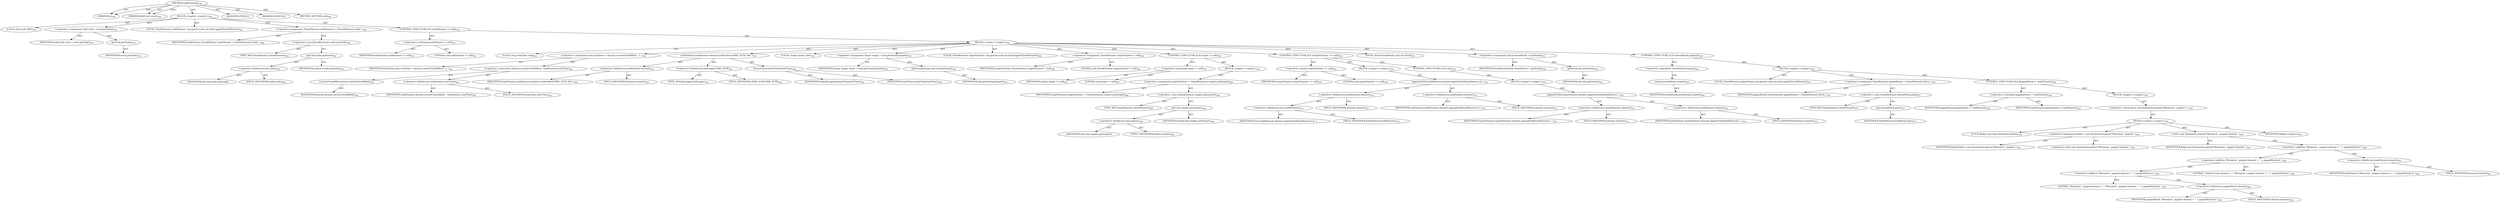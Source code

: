 digraph "taskFinished" {  
"111669149705" [label = <(METHOD,taskFinished)<SUB>338</SUB>> ]
"115964116995" [label = <(PARAM,this)<SUB>338</SUB>> ]
"115964117008" [label = <(PARAM,BuildEvent event)<SUB>338</SUB>> ]
"25769803809" [label = <(BLOCK,&lt;empty&gt;,&lt;empty&gt;)<SUB>338</SUB>> ]
"94489280536" [label = <(LOCAL,Task task: ANY)<SUB>339</SUB>> ]
"30064771298" [label = <(&lt;operator&gt;.assignment,Task task = event.getTask())<SUB>339</SUB>> ]
"68719476893" [label = <(IDENTIFIER,task,Task task = event.getTask())<SUB>339</SUB>> ]
"30064771299" [label = <(getTask,getTask())<SUB>339</SUB>> ]
"68719476894" [label = <(IDENTIFIER,event,getTask())<SUB>339</SUB>> ]
"94489280537" [label = <(LOCAL,TimedElement taskElement: org.apache.tools.ant.XmlLogger$TimedElement)<SUB>340</SUB>> ]
"30064771300" [label = <(&lt;operator&gt;.assignment,TimedElement taskElement = (TimedElement) tasks...)<SUB>340</SUB>> ]
"68719476895" [label = <(IDENTIFIER,taskElement,TimedElement taskElement = (TimedElement) tasks...)<SUB>340</SUB>> ]
"30064771301" [label = <(&lt;operator&gt;.cast,(TimedElement) tasks.get(task))<SUB>340</SUB>> ]
"180388626447" [label = <(TYPE_REF,TimedElement,TimedElement)<SUB>340</SUB>> ]
"30064771302" [label = <(get,this.tasks.get(task))<SUB>340</SUB>> ]
"30064771303" [label = <(&lt;operator&gt;.fieldAccess,this.tasks)<SUB>340</SUB>> ]
"68719476896" [label = <(IDENTIFIER,this,this.tasks.get(task))> ]
"55834574913" [label = <(FIELD_IDENTIFIER,tasks,tasks)<SUB>340</SUB>> ]
"68719476897" [label = <(IDENTIFIER,task,this.tasks.get(task))<SUB>340</SUB>> ]
"47244640276" [label = <(CONTROL_STRUCTURE,IF,if (taskElement != null))<SUB>341</SUB>> ]
"30064771304" [label = <(&lt;operator&gt;.notEquals,taskElement != null)<SUB>341</SUB>> ]
"68719476898" [label = <(IDENTIFIER,taskElement,taskElement != null)<SUB>341</SUB>> ]
"90194313242" [label = <(LITERAL,null,taskElement != null)<SUB>341</SUB>> ]
"25769803810" [label = <(BLOCK,&lt;empty&gt;,&lt;empty&gt;)<SUB>341</SUB>> ]
"94489280538" [label = <(LOCAL,long totalTime: long)<SUB>342</SUB>> ]
"30064771305" [label = <(&lt;operator&gt;.assignment,long totalTime = System.currentTimeMillis() - t...)<SUB>342</SUB>> ]
"68719476899" [label = <(IDENTIFIER,totalTime,long totalTime = System.currentTimeMillis() - t...)<SUB>342</SUB>> ]
"30064771306" [label = <(&lt;operator&gt;.subtraction,System.currentTimeMillis() - taskElement.startTime)<SUB>342</SUB>> ]
"30064771307" [label = <(currentTimeMillis,System.currentTimeMillis())<SUB>342</SUB>> ]
"68719476900" [label = <(IDENTIFIER,System,System.currentTimeMillis())<SUB>342</SUB>> ]
"30064771308" [label = <(&lt;operator&gt;.fieldAccess,taskElement.startTime)<SUB>342</SUB>> ]
"68719476901" [label = <(IDENTIFIER,taskElement,System.currentTimeMillis() - taskElement.startTime)<SUB>342</SUB>> ]
"55834574914" [label = <(FIELD_IDENTIFIER,startTime,startTime)<SUB>342</SUB>> ]
"30064771309" [label = <(setAttribute,taskElement.element.setAttribute(TIME_ATTR, Def...)<SUB>343</SUB>> ]
"30064771310" [label = <(&lt;operator&gt;.fieldAccess,taskElement.element)<SUB>343</SUB>> ]
"68719476902" [label = <(IDENTIFIER,taskElement,taskElement.element.setAttribute(TIME_ATTR, Def...)<SUB>343</SUB>> ]
"55834574915" [label = <(FIELD_IDENTIFIER,element,element)<SUB>343</SUB>> ]
"30064771311" [label = <(&lt;operator&gt;.fieldAccess,XmlLogger.TIME_ATTR)<SUB>343</SUB>> ]
"180388626448" [label = <(TYPE_REF,XmlLogger,XmlLogger)<SUB>343</SUB>> ]
"55834574916" [label = <(FIELD_IDENTIFIER,TIME_ATTR,TIME_ATTR)<SUB>343</SUB>> ]
"30064771312" [label = <(formatTime,formatTime(totalTime))<SUB>344</SUB>> ]
"68719476903" [label = <(IDENTIFIER,DefaultLogger,formatTime(totalTime))<SUB>344</SUB>> ]
"68719476904" [label = <(IDENTIFIER,totalTime,formatTime(totalTime))<SUB>344</SUB>> ]
"94489280539" [label = <(LOCAL,Target target: ANY)<SUB>345</SUB>> ]
"30064771313" [label = <(&lt;operator&gt;.assignment,Target target = task.getOwningTarget())<SUB>345</SUB>> ]
"68719476905" [label = <(IDENTIFIER,target,Target target = task.getOwningTarget())<SUB>345</SUB>> ]
"30064771314" [label = <(getOwningTarget,getOwningTarget())<SUB>345</SUB>> ]
"68719476906" [label = <(IDENTIFIER,task,getOwningTarget())<SUB>345</SUB>> ]
"94489280540" [label = <(LOCAL,TimedElement targetElement: org.apache.tools.ant.XmlLogger$TimedElement)<SUB>346</SUB>> ]
"30064771315" [label = <(&lt;operator&gt;.assignment,TimedElement targetElement = null)<SUB>346</SUB>> ]
"68719476907" [label = <(IDENTIFIER,targetElement,TimedElement targetElement = null)<SUB>346</SUB>> ]
"90194313243" [label = <(LITERAL,null,TimedElement targetElement = null)<SUB>346</SUB>> ]
"47244640277" [label = <(CONTROL_STRUCTURE,IF,if (target != null))<SUB>347</SUB>> ]
"30064771316" [label = <(&lt;operator&gt;.notEquals,target != null)<SUB>347</SUB>> ]
"68719476908" [label = <(IDENTIFIER,target,target != null)<SUB>347</SUB>> ]
"90194313244" [label = <(LITERAL,null,target != null)<SUB>347</SUB>> ]
"25769803811" [label = <(BLOCK,&lt;empty&gt;,&lt;empty&gt;)<SUB>347</SUB>> ]
"30064771317" [label = <(&lt;operator&gt;.assignment,targetElement = (TimedElement) targets.get(target))<SUB>348</SUB>> ]
"68719476909" [label = <(IDENTIFIER,targetElement,targetElement = (TimedElement) targets.get(target))<SUB>348</SUB>> ]
"30064771318" [label = <(&lt;operator&gt;.cast,(TimedElement) targets.get(target))<SUB>348</SUB>> ]
"180388626449" [label = <(TYPE_REF,TimedElement,TimedElement)<SUB>348</SUB>> ]
"30064771319" [label = <(get,this.targets.get(target))<SUB>348</SUB>> ]
"30064771320" [label = <(&lt;operator&gt;.fieldAccess,this.targets)<SUB>348</SUB>> ]
"68719476910" [label = <(IDENTIFIER,this,this.targets.get(target))> ]
"55834574917" [label = <(FIELD_IDENTIFIER,targets,targets)<SUB>348</SUB>> ]
"68719476911" [label = <(IDENTIFIER,target,this.targets.get(target))<SUB>348</SUB>> ]
"47244640278" [label = <(CONTROL_STRUCTURE,IF,if (targetElement == null))<SUB>350</SUB>> ]
"30064771321" [label = <(&lt;operator&gt;.equals,targetElement == null)<SUB>350</SUB>> ]
"68719476912" [label = <(IDENTIFIER,targetElement,targetElement == null)<SUB>350</SUB>> ]
"90194313245" [label = <(LITERAL,null,targetElement == null)<SUB>350</SUB>> ]
"25769803812" [label = <(BLOCK,&lt;empty&gt;,&lt;empty&gt;)<SUB>350</SUB>> ]
"30064771322" [label = <(appendChild,buildElement.element.appendChild(taskElement.el...)<SUB>351</SUB>> ]
"30064771323" [label = <(&lt;operator&gt;.fieldAccess,buildElement.element)<SUB>351</SUB>> ]
"30064771324" [label = <(&lt;operator&gt;.fieldAccess,this.buildElement)<SUB>351</SUB>> ]
"68719476913" [label = <(IDENTIFIER,this,buildElement.element.appendChild(taskElement.el...)> ]
"55834574918" [label = <(FIELD_IDENTIFIER,buildElement,buildElement)<SUB>351</SUB>> ]
"55834574919" [label = <(FIELD_IDENTIFIER,element,element)<SUB>351</SUB>> ]
"30064771325" [label = <(&lt;operator&gt;.fieldAccess,taskElement.element)<SUB>351</SUB>> ]
"68719476914" [label = <(IDENTIFIER,taskElement,buildElement.element.appendChild(taskElement.el...)<SUB>351</SUB>> ]
"55834574920" [label = <(FIELD_IDENTIFIER,element,element)<SUB>351</SUB>> ]
"47244640279" [label = <(CONTROL_STRUCTURE,ELSE,else)<SUB>352</SUB>> ]
"25769803813" [label = <(BLOCK,&lt;empty&gt;,&lt;empty&gt;)<SUB>352</SUB>> ]
"30064771326" [label = <(appendChild,targetElement.element.appendChild(taskElement.e...)<SUB>353</SUB>> ]
"30064771327" [label = <(&lt;operator&gt;.fieldAccess,targetElement.element)<SUB>353</SUB>> ]
"68719476915" [label = <(IDENTIFIER,targetElement,targetElement.element.appendChild(taskElement.e...)<SUB>353</SUB>> ]
"55834574921" [label = <(FIELD_IDENTIFIER,element,element)<SUB>353</SUB>> ]
"30064771328" [label = <(&lt;operator&gt;.fieldAccess,taskElement.element)<SUB>353</SUB>> ]
"68719476916" [label = <(IDENTIFIER,taskElement,targetElement.element.appendChild(taskElement.e...)<SUB>353</SUB>> ]
"55834574922" [label = <(FIELD_IDENTIFIER,element,element)<SUB>353</SUB>> ]
"94489280541" [label = <(LOCAL,Stack threadStack: java.util.Stack)<SUB>355</SUB>> ]
"30064771329" [label = <(&lt;operator&gt;.assignment,Stack threadStack = getStack())<SUB>355</SUB>> ]
"68719476917" [label = <(IDENTIFIER,threadStack,Stack threadStack = getStack())<SUB>355</SUB>> ]
"30064771330" [label = <(getStack,this.getStack())<SUB>355</SUB>> ]
"68719476739" [label = <(IDENTIFIER,this,this.getStack())<SUB>355</SUB>> ]
"47244640280" [label = <(CONTROL_STRUCTURE,IF,if (!threadStack.empty()))<SUB>356</SUB>> ]
"30064771331" [label = <(&lt;operator&gt;.logicalNot,!threadStack.empty())<SUB>356</SUB>> ]
"30064771332" [label = <(empty,threadStack.empty())<SUB>356</SUB>> ]
"68719476918" [label = <(IDENTIFIER,threadStack,threadStack.empty())<SUB>356</SUB>> ]
"25769803814" [label = <(BLOCK,&lt;empty&gt;,&lt;empty&gt;)<SUB>356</SUB>> ]
"94489280542" [label = <(LOCAL,TimedElement poppedStack: org.apache.tools.ant.XmlLogger$TimedElement)<SUB>357</SUB>> ]
"30064771333" [label = <(&lt;operator&gt;.assignment,TimedElement poppedStack = (TimedElement) threa...)<SUB>357</SUB>> ]
"68719476919" [label = <(IDENTIFIER,poppedStack,TimedElement poppedStack = (TimedElement) threa...)<SUB>357</SUB>> ]
"30064771334" [label = <(&lt;operator&gt;.cast,(TimedElement) threadStack.pop())<SUB>357</SUB>> ]
"180388626450" [label = <(TYPE_REF,TimedElement,TimedElement)<SUB>357</SUB>> ]
"30064771335" [label = <(pop,threadStack.pop())<SUB>357</SUB>> ]
"68719476920" [label = <(IDENTIFIER,threadStack,threadStack.pop())<SUB>357</SUB>> ]
"47244640281" [label = <(CONTROL_STRUCTURE,IF,if (poppedStack != taskElement))<SUB>358</SUB>> ]
"30064771336" [label = <(&lt;operator&gt;.notEquals,poppedStack != taskElement)<SUB>358</SUB>> ]
"68719476921" [label = <(IDENTIFIER,poppedStack,poppedStack != taskElement)<SUB>358</SUB>> ]
"68719476922" [label = <(IDENTIFIER,taskElement,poppedStack != taskElement)<SUB>358</SUB>> ]
"25769803815" [label = <(BLOCK,&lt;empty&gt;,&lt;empty&gt;)<SUB>358</SUB>> ]
"30064771337" [label = <(&lt;operator&gt;.throw,throw new RuntimeException(&quot;Mismatch - popped e...)<SUB>359</SUB>> ]
"25769803816" [label = <(BLOCK,&lt;empty&gt;,&lt;empty&gt;)<SUB>359</SUB>> ]
"94489280543" [label = <(LOCAL,$obj4: java.lang.RuntimeException)<SUB>359</SUB>> ]
"30064771338" [label = <(&lt;operator&gt;.assignment,$obj4 = new RuntimeException(&quot;Mismatch - popped...)<SUB>359</SUB>> ]
"68719476923" [label = <(IDENTIFIER,$obj4,$obj4 = new RuntimeException(&quot;Mismatch - popped...)<SUB>359</SUB>> ]
"30064771339" [label = <(&lt;operator&gt;.alloc,new RuntimeException(&quot;Mismatch - popped element...)<SUB>359</SUB>> ]
"30064771340" [label = <(&lt;init&gt;,new RuntimeException(&quot;Mismatch - popped element...)<SUB>359</SUB>> ]
"68719476924" [label = <(IDENTIFIER,$obj4,new RuntimeException(&quot;Mismatch - popped element...)<SUB>359</SUB>> ]
"30064771341" [label = <(&lt;operator&gt;.addition,&quot;Mismatch - popped element = &quot; + poppedStack.el...)<SUB>359</SUB>> ]
"30064771342" [label = <(&lt;operator&gt;.addition,&quot;Mismatch - popped element = &quot; + poppedStack.el...)<SUB>359</SUB>> ]
"30064771343" [label = <(&lt;operator&gt;.addition,&quot;Mismatch - popped element = &quot; + poppedStack.el...)<SUB>359</SUB>> ]
"90194313246" [label = <(LITERAL,&quot;Mismatch - popped element = &quot;,&quot;Mismatch - popped element = &quot; + poppedStack.el...)<SUB>359</SUB>> ]
"30064771344" [label = <(&lt;operator&gt;.fieldAccess,poppedStack.element)<SUB>360</SUB>> ]
"68719476925" [label = <(IDENTIFIER,poppedStack,&quot;Mismatch - popped element = &quot; + poppedStack.el...)<SUB>360</SUB>> ]
"55834574923" [label = <(FIELD_IDENTIFIER,element,element)<SUB>360</SUB>> ]
"90194313247" [label = <(LITERAL,&quot; finished task element = &quot;,&quot;Mismatch - popped element = &quot; + poppedStack.el...)<SUB>360</SUB>> ]
"30064771345" [label = <(&lt;operator&gt;.fieldAccess,taskElement.element)<SUB>361</SUB>> ]
"68719476926" [label = <(IDENTIFIER,taskElement,&quot;Mismatch - popped element = &quot; + poppedStack.el...)<SUB>361</SUB>> ]
"55834574924" [label = <(FIELD_IDENTIFIER,element,element)<SUB>361</SUB>> ]
"68719476927" [label = <(IDENTIFIER,$obj4,&lt;empty&gt;)<SUB>359</SUB>> ]
"133143986226" [label = <(MODIFIER,PUBLIC)> ]
"133143986227" [label = <(MODIFIER,VIRTUAL)> ]
"128849018889" [label = <(METHOD_RETURN,void)<SUB>338</SUB>> ]
  "111669149705" -> "115964116995"  [ label = "AST: "] 
  "111669149705" -> "115964117008"  [ label = "AST: "] 
  "111669149705" -> "25769803809"  [ label = "AST: "] 
  "111669149705" -> "133143986226"  [ label = "AST: "] 
  "111669149705" -> "133143986227"  [ label = "AST: "] 
  "111669149705" -> "128849018889"  [ label = "AST: "] 
  "25769803809" -> "94489280536"  [ label = "AST: "] 
  "25769803809" -> "30064771298"  [ label = "AST: "] 
  "25769803809" -> "94489280537"  [ label = "AST: "] 
  "25769803809" -> "30064771300"  [ label = "AST: "] 
  "25769803809" -> "47244640276"  [ label = "AST: "] 
  "30064771298" -> "68719476893"  [ label = "AST: "] 
  "30064771298" -> "30064771299"  [ label = "AST: "] 
  "30064771299" -> "68719476894"  [ label = "AST: "] 
  "30064771300" -> "68719476895"  [ label = "AST: "] 
  "30064771300" -> "30064771301"  [ label = "AST: "] 
  "30064771301" -> "180388626447"  [ label = "AST: "] 
  "30064771301" -> "30064771302"  [ label = "AST: "] 
  "30064771302" -> "30064771303"  [ label = "AST: "] 
  "30064771302" -> "68719476897"  [ label = "AST: "] 
  "30064771303" -> "68719476896"  [ label = "AST: "] 
  "30064771303" -> "55834574913"  [ label = "AST: "] 
  "47244640276" -> "30064771304"  [ label = "AST: "] 
  "47244640276" -> "25769803810"  [ label = "AST: "] 
  "30064771304" -> "68719476898"  [ label = "AST: "] 
  "30064771304" -> "90194313242"  [ label = "AST: "] 
  "25769803810" -> "94489280538"  [ label = "AST: "] 
  "25769803810" -> "30064771305"  [ label = "AST: "] 
  "25769803810" -> "30064771309"  [ label = "AST: "] 
  "25769803810" -> "94489280539"  [ label = "AST: "] 
  "25769803810" -> "30064771313"  [ label = "AST: "] 
  "25769803810" -> "94489280540"  [ label = "AST: "] 
  "25769803810" -> "30064771315"  [ label = "AST: "] 
  "25769803810" -> "47244640277"  [ label = "AST: "] 
  "25769803810" -> "47244640278"  [ label = "AST: "] 
  "25769803810" -> "94489280541"  [ label = "AST: "] 
  "25769803810" -> "30064771329"  [ label = "AST: "] 
  "25769803810" -> "47244640280"  [ label = "AST: "] 
  "30064771305" -> "68719476899"  [ label = "AST: "] 
  "30064771305" -> "30064771306"  [ label = "AST: "] 
  "30064771306" -> "30064771307"  [ label = "AST: "] 
  "30064771306" -> "30064771308"  [ label = "AST: "] 
  "30064771307" -> "68719476900"  [ label = "AST: "] 
  "30064771308" -> "68719476901"  [ label = "AST: "] 
  "30064771308" -> "55834574914"  [ label = "AST: "] 
  "30064771309" -> "30064771310"  [ label = "AST: "] 
  "30064771309" -> "30064771311"  [ label = "AST: "] 
  "30064771309" -> "30064771312"  [ label = "AST: "] 
  "30064771310" -> "68719476902"  [ label = "AST: "] 
  "30064771310" -> "55834574915"  [ label = "AST: "] 
  "30064771311" -> "180388626448"  [ label = "AST: "] 
  "30064771311" -> "55834574916"  [ label = "AST: "] 
  "30064771312" -> "68719476903"  [ label = "AST: "] 
  "30064771312" -> "68719476904"  [ label = "AST: "] 
  "30064771313" -> "68719476905"  [ label = "AST: "] 
  "30064771313" -> "30064771314"  [ label = "AST: "] 
  "30064771314" -> "68719476906"  [ label = "AST: "] 
  "30064771315" -> "68719476907"  [ label = "AST: "] 
  "30064771315" -> "90194313243"  [ label = "AST: "] 
  "47244640277" -> "30064771316"  [ label = "AST: "] 
  "47244640277" -> "25769803811"  [ label = "AST: "] 
  "30064771316" -> "68719476908"  [ label = "AST: "] 
  "30064771316" -> "90194313244"  [ label = "AST: "] 
  "25769803811" -> "30064771317"  [ label = "AST: "] 
  "30064771317" -> "68719476909"  [ label = "AST: "] 
  "30064771317" -> "30064771318"  [ label = "AST: "] 
  "30064771318" -> "180388626449"  [ label = "AST: "] 
  "30064771318" -> "30064771319"  [ label = "AST: "] 
  "30064771319" -> "30064771320"  [ label = "AST: "] 
  "30064771319" -> "68719476911"  [ label = "AST: "] 
  "30064771320" -> "68719476910"  [ label = "AST: "] 
  "30064771320" -> "55834574917"  [ label = "AST: "] 
  "47244640278" -> "30064771321"  [ label = "AST: "] 
  "47244640278" -> "25769803812"  [ label = "AST: "] 
  "47244640278" -> "47244640279"  [ label = "AST: "] 
  "30064771321" -> "68719476912"  [ label = "AST: "] 
  "30064771321" -> "90194313245"  [ label = "AST: "] 
  "25769803812" -> "30064771322"  [ label = "AST: "] 
  "30064771322" -> "30064771323"  [ label = "AST: "] 
  "30064771322" -> "30064771325"  [ label = "AST: "] 
  "30064771323" -> "30064771324"  [ label = "AST: "] 
  "30064771323" -> "55834574919"  [ label = "AST: "] 
  "30064771324" -> "68719476913"  [ label = "AST: "] 
  "30064771324" -> "55834574918"  [ label = "AST: "] 
  "30064771325" -> "68719476914"  [ label = "AST: "] 
  "30064771325" -> "55834574920"  [ label = "AST: "] 
  "47244640279" -> "25769803813"  [ label = "AST: "] 
  "25769803813" -> "30064771326"  [ label = "AST: "] 
  "30064771326" -> "30064771327"  [ label = "AST: "] 
  "30064771326" -> "30064771328"  [ label = "AST: "] 
  "30064771327" -> "68719476915"  [ label = "AST: "] 
  "30064771327" -> "55834574921"  [ label = "AST: "] 
  "30064771328" -> "68719476916"  [ label = "AST: "] 
  "30064771328" -> "55834574922"  [ label = "AST: "] 
  "30064771329" -> "68719476917"  [ label = "AST: "] 
  "30064771329" -> "30064771330"  [ label = "AST: "] 
  "30064771330" -> "68719476739"  [ label = "AST: "] 
  "47244640280" -> "30064771331"  [ label = "AST: "] 
  "47244640280" -> "25769803814"  [ label = "AST: "] 
  "30064771331" -> "30064771332"  [ label = "AST: "] 
  "30064771332" -> "68719476918"  [ label = "AST: "] 
  "25769803814" -> "94489280542"  [ label = "AST: "] 
  "25769803814" -> "30064771333"  [ label = "AST: "] 
  "25769803814" -> "47244640281"  [ label = "AST: "] 
  "30064771333" -> "68719476919"  [ label = "AST: "] 
  "30064771333" -> "30064771334"  [ label = "AST: "] 
  "30064771334" -> "180388626450"  [ label = "AST: "] 
  "30064771334" -> "30064771335"  [ label = "AST: "] 
  "30064771335" -> "68719476920"  [ label = "AST: "] 
  "47244640281" -> "30064771336"  [ label = "AST: "] 
  "47244640281" -> "25769803815"  [ label = "AST: "] 
  "30064771336" -> "68719476921"  [ label = "AST: "] 
  "30064771336" -> "68719476922"  [ label = "AST: "] 
  "25769803815" -> "30064771337"  [ label = "AST: "] 
  "30064771337" -> "25769803816"  [ label = "AST: "] 
  "25769803816" -> "94489280543"  [ label = "AST: "] 
  "25769803816" -> "30064771338"  [ label = "AST: "] 
  "25769803816" -> "30064771340"  [ label = "AST: "] 
  "25769803816" -> "68719476927"  [ label = "AST: "] 
  "30064771338" -> "68719476923"  [ label = "AST: "] 
  "30064771338" -> "30064771339"  [ label = "AST: "] 
  "30064771340" -> "68719476924"  [ label = "AST: "] 
  "30064771340" -> "30064771341"  [ label = "AST: "] 
  "30064771341" -> "30064771342"  [ label = "AST: "] 
  "30064771341" -> "30064771345"  [ label = "AST: "] 
  "30064771342" -> "30064771343"  [ label = "AST: "] 
  "30064771342" -> "90194313247"  [ label = "AST: "] 
  "30064771343" -> "90194313246"  [ label = "AST: "] 
  "30064771343" -> "30064771344"  [ label = "AST: "] 
  "30064771344" -> "68719476925"  [ label = "AST: "] 
  "30064771344" -> "55834574923"  [ label = "AST: "] 
  "30064771345" -> "68719476926"  [ label = "AST: "] 
  "30064771345" -> "55834574924"  [ label = "AST: "] 
  "111669149705" -> "115964116995"  [ label = "DDG: "] 
  "111669149705" -> "115964117008"  [ label = "DDG: "] 
}
